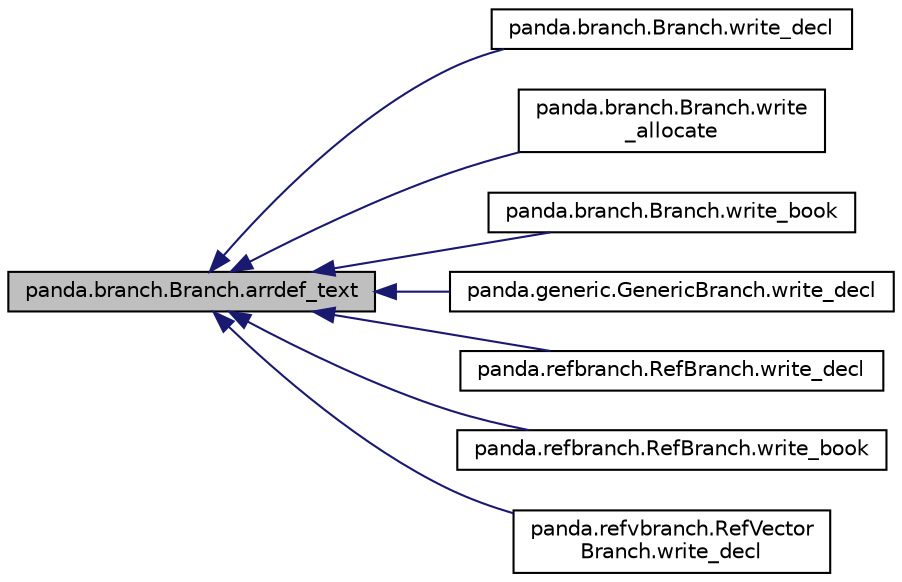 digraph "panda.branch.Branch.arrdef_text"
{
 // INTERACTIVE_SVG=YES
  edge [fontname="Helvetica",fontsize="10",labelfontname="Helvetica",labelfontsize="10"];
  node [fontname="Helvetica",fontsize="10",shape=record];
  rankdir="LR";
  Node1 [label="panda.branch.Branch.arrdef_text",height=0.2,width=0.4,color="black", fillcolor="grey75", style="filled" fontcolor="black"];
  Node1 -> Node2 [dir="back",color="midnightblue",fontsize="10",style="solid"];
  Node2 [label="panda.branch.Branch.write_decl",height=0.2,width=0.4,color="black", fillcolor="white", style="filled",URL="$classpanda_1_1branch_1_1Branch.html#a11ce0de77040f41593ece6dce3137489"];
  Node1 -> Node3 [dir="back",color="midnightblue",fontsize="10",style="solid"];
  Node3 [label="panda.branch.Branch.write\l_allocate",height=0.2,width=0.4,color="black", fillcolor="white", style="filled",URL="$classpanda_1_1branch_1_1Branch.html#ad4d6b4a6a42391cd7db05fde7441c5b3"];
  Node1 -> Node4 [dir="back",color="midnightblue",fontsize="10",style="solid"];
  Node4 [label="panda.branch.Branch.write_book",height=0.2,width=0.4,color="black", fillcolor="white", style="filled",URL="$classpanda_1_1branch_1_1Branch.html#acd04edc5835a827e5aec0ffa1b15b6d0"];
  Node1 -> Node5 [dir="back",color="midnightblue",fontsize="10",style="solid"];
  Node5 [label="panda.generic.GenericBranch.write_decl",height=0.2,width=0.4,color="black", fillcolor="white", style="filled",URL="$classpanda_1_1generic_1_1GenericBranch.html#a059cb9110191e678f8ccfba5dd6e798c"];
  Node1 -> Node6 [dir="back",color="midnightblue",fontsize="10",style="solid"];
  Node6 [label="panda.refbranch.RefBranch.write_decl",height=0.2,width=0.4,color="black", fillcolor="white", style="filled",URL="$classpanda_1_1refbranch_1_1RefBranch.html#a3287a514343dbae3d50e9578e7c6bb5e"];
  Node1 -> Node7 [dir="back",color="midnightblue",fontsize="10",style="solid"];
  Node7 [label="panda.refbranch.RefBranch.write_book",height=0.2,width=0.4,color="black", fillcolor="white", style="filled",URL="$classpanda_1_1refbranch_1_1RefBranch.html#af4fcfe1d2a1ed6e6d78d34271187a9d4"];
  Node1 -> Node8 [dir="back",color="midnightblue",fontsize="10",style="solid"];
  Node8 [label="panda.refvbranch.RefVector\lBranch.write_decl",height=0.2,width=0.4,color="black", fillcolor="white", style="filled",URL="$classpanda_1_1refvbranch_1_1RefVectorBranch.html#a1ee9513bd0963fdfab24f8e0520ca07a"];
}
